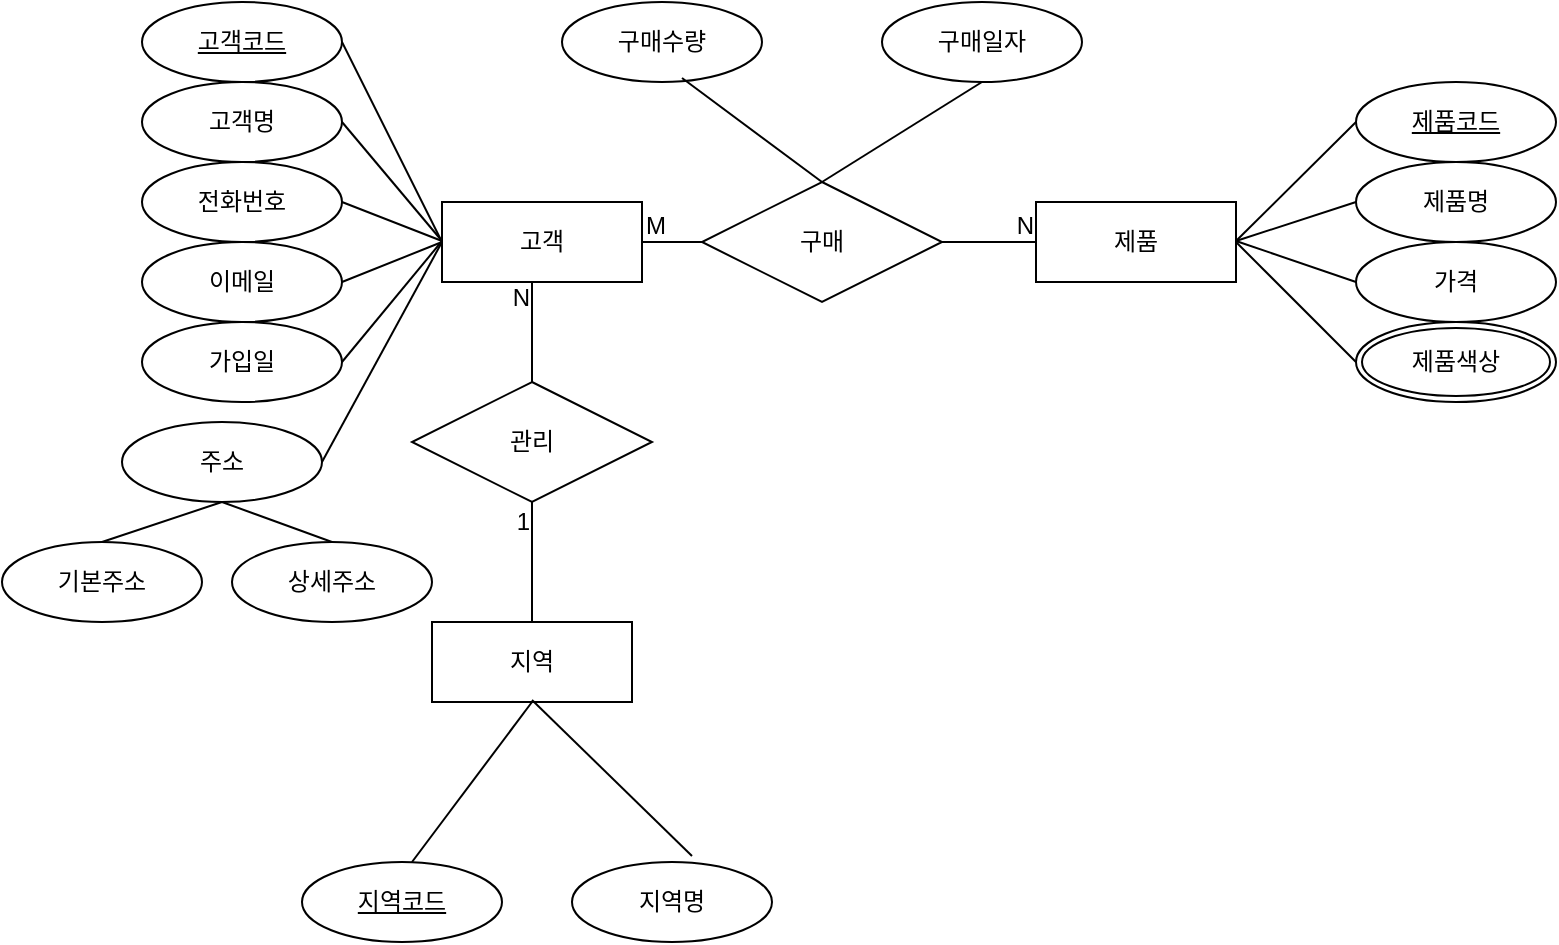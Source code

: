 <mxfile version="23.0.2" type="github" pages="2">
  <diagram name="페이지-1" id="jG4BQbCK-0B_TToYoaJ_">
    <mxGraphModel dx="1434" dy="780" grid="1" gridSize="10" guides="1" tooltips="1" connect="1" arrows="1" fold="1" page="1" pageScale="1" pageWidth="827" pageHeight="1169" math="0" shadow="0">
      <root>
        <mxCell id="0" />
        <mxCell id="1" parent="0" />
        <mxCell id="jEBta2MCqmqwZ38XiKFs-1" value="고객" style="whiteSpace=wrap;html=1;align=center;" vertex="1" parent="1">
          <mxGeometry x="220" y="130" width="100" height="40" as="geometry" />
        </mxCell>
        <mxCell id="jEBta2MCqmqwZ38XiKFs-3" value="고객코드" style="ellipse;whiteSpace=wrap;html=1;align=center;fontStyle=4;" vertex="1" parent="1">
          <mxGeometry x="70" y="30" width="100" height="40" as="geometry" />
        </mxCell>
        <mxCell id="jEBta2MCqmqwZ38XiKFs-4" value="고객명" style="ellipse;whiteSpace=wrap;html=1;align=center;" vertex="1" parent="1">
          <mxGeometry x="70" y="70" width="100" height="40" as="geometry" />
        </mxCell>
        <mxCell id="jEBta2MCqmqwZ38XiKFs-6" value="이메일" style="ellipse;whiteSpace=wrap;html=1;align=center;" vertex="1" parent="1">
          <mxGeometry x="70" y="150" width="100" height="40" as="geometry" />
        </mxCell>
        <mxCell id="jEBta2MCqmqwZ38XiKFs-7" value="전화번호" style="ellipse;whiteSpace=wrap;html=1;align=center;" vertex="1" parent="1">
          <mxGeometry x="70" y="110" width="100" height="40" as="geometry" />
        </mxCell>
        <mxCell id="jEBta2MCqmqwZ38XiKFs-8" value="가입일" style="ellipse;whiteSpace=wrap;html=1;align=center;" vertex="1" parent="1">
          <mxGeometry x="70" y="190" width="100" height="40" as="geometry" />
        </mxCell>
        <mxCell id="jEBta2MCqmqwZ38XiKFs-9" value="" style="endArrow=none;html=1;rounded=0;exitX=1;exitY=0.5;exitDx=0;exitDy=0;" edge="1" parent="1" source="jEBta2MCqmqwZ38XiKFs-3">
          <mxGeometry relative="1" as="geometry">
            <mxPoint x="60" y="150" as="sourcePoint" />
            <mxPoint x="220" y="150" as="targetPoint" />
          </mxGeometry>
        </mxCell>
        <mxCell id="jEBta2MCqmqwZ38XiKFs-11" value="" style="endArrow=none;html=1;rounded=0;exitX=1;exitY=0.5;exitDx=0;exitDy=0;" edge="1" parent="1" source="jEBta2MCqmqwZ38XiKFs-6">
          <mxGeometry relative="1" as="geometry">
            <mxPoint x="60" y="150" as="sourcePoint" />
            <mxPoint x="220" y="150" as="targetPoint" />
          </mxGeometry>
        </mxCell>
        <mxCell id="jEBta2MCqmqwZ38XiKFs-12" value="" style="endArrow=none;html=1;rounded=0;exitX=1;exitY=0.5;exitDx=0;exitDy=0;" edge="1" parent="1" source="jEBta2MCqmqwZ38XiKFs-7">
          <mxGeometry relative="1" as="geometry">
            <mxPoint x="60" y="149.5" as="sourcePoint" />
            <mxPoint x="220" y="149.5" as="targetPoint" />
          </mxGeometry>
        </mxCell>
        <mxCell id="jEBta2MCqmqwZ38XiKFs-13" value="" style="endArrow=none;html=1;rounded=0;exitX=1;exitY=0.5;exitDx=0;exitDy=0;" edge="1" parent="1" source="jEBta2MCqmqwZ38XiKFs-4">
          <mxGeometry relative="1" as="geometry">
            <mxPoint x="60" y="149.5" as="sourcePoint" />
            <mxPoint x="220" y="149.5" as="targetPoint" />
          </mxGeometry>
        </mxCell>
        <mxCell id="jEBta2MCqmqwZ38XiKFs-15" value="" style="endArrow=none;html=1;rounded=0;exitX=1;exitY=0.5;exitDx=0;exitDy=0;" edge="1" parent="1" source="jEBta2MCqmqwZ38XiKFs-8">
          <mxGeometry relative="1" as="geometry">
            <mxPoint x="60" y="149.5" as="sourcePoint" />
            <mxPoint x="220" y="149.5" as="targetPoint" />
          </mxGeometry>
        </mxCell>
        <mxCell id="jEBta2MCqmqwZ38XiKFs-20" value="제품" style="whiteSpace=wrap;html=1;align=center;" vertex="1" parent="1">
          <mxGeometry x="517" y="130" width="100" height="40" as="geometry" />
        </mxCell>
        <mxCell id="jEBta2MCqmqwZ38XiKFs-22" value="제품코드" style="ellipse;whiteSpace=wrap;html=1;align=center;fontStyle=4;" vertex="1" parent="1">
          <mxGeometry x="677" y="70" width="100" height="40" as="geometry" />
        </mxCell>
        <mxCell id="jEBta2MCqmqwZ38XiKFs-24" value="제품명" style="ellipse;whiteSpace=wrap;html=1;align=center;" vertex="1" parent="1">
          <mxGeometry x="677" y="110" width="100" height="40" as="geometry" />
        </mxCell>
        <mxCell id="jEBta2MCqmqwZ38XiKFs-25" value="가격" style="ellipse;whiteSpace=wrap;html=1;align=center;" vertex="1" parent="1">
          <mxGeometry x="677" y="150" width="100" height="40" as="geometry" />
        </mxCell>
        <mxCell id="jEBta2MCqmqwZ38XiKFs-26" value="" style="endArrow=none;html=1;rounded=0;entryX=0;entryY=0.5;entryDx=0;entryDy=0;" edge="1" parent="1" target="jEBta2MCqmqwZ38XiKFs-25">
          <mxGeometry relative="1" as="geometry">
            <mxPoint x="617" y="149.5" as="sourcePoint" />
            <mxPoint x="777" y="149.5" as="targetPoint" />
          </mxGeometry>
        </mxCell>
        <mxCell id="jEBta2MCqmqwZ38XiKFs-28" value="" style="endArrow=none;html=1;rounded=0;entryX=0;entryY=0.5;entryDx=0;entryDy=0;" edge="1" parent="1" target="jEBta2MCqmqwZ38XiKFs-24">
          <mxGeometry relative="1" as="geometry">
            <mxPoint x="617" y="149.5" as="sourcePoint" />
            <mxPoint x="777" y="149.5" as="targetPoint" />
          </mxGeometry>
        </mxCell>
        <mxCell id="jEBta2MCqmqwZ38XiKFs-29" value="" style="endArrow=none;html=1;rounded=0;entryX=0;entryY=0.5;entryDx=0;entryDy=0;" edge="1" parent="1" target="jEBta2MCqmqwZ38XiKFs-22">
          <mxGeometry relative="1" as="geometry">
            <mxPoint x="617" y="149.5" as="sourcePoint" />
            <mxPoint x="777" y="149.5" as="targetPoint" />
          </mxGeometry>
        </mxCell>
        <mxCell id="jEBta2MCqmqwZ38XiKFs-38" value="" style="endArrow=none;html=1;rounded=0;exitX=1;exitY=0.5;exitDx=0;exitDy=0;entryX=0;entryY=0.5;entryDx=0;entryDy=0;" edge="1" parent="1" source="jEBta2MCqmqwZ38XiKFs-1" target="jEBta2MCqmqwZ38XiKFs-20">
          <mxGeometry relative="1" as="geometry">
            <mxPoint x="280" y="290" as="sourcePoint" />
            <mxPoint x="440" y="290" as="targetPoint" />
          </mxGeometry>
        </mxCell>
        <mxCell id="jEBta2MCqmqwZ38XiKFs-39" value="M" style="resizable=0;html=1;whiteSpace=wrap;align=left;verticalAlign=bottom;" connectable="0" vertex="1" parent="jEBta2MCqmqwZ38XiKFs-38">
          <mxGeometry x="-1" relative="1" as="geometry" />
        </mxCell>
        <mxCell id="jEBta2MCqmqwZ38XiKFs-40" value="N" style="resizable=0;html=1;whiteSpace=wrap;align=right;verticalAlign=bottom;" connectable="0" vertex="1" parent="jEBta2MCqmqwZ38XiKFs-38">
          <mxGeometry x="1" relative="1" as="geometry" />
        </mxCell>
        <mxCell id="jEBta2MCqmqwZ38XiKFs-30" value="구매" style="shape=rhombus;perimeter=rhombusPerimeter;whiteSpace=wrap;html=1;align=center;" vertex="1" parent="1">
          <mxGeometry x="350" y="120" width="120" height="60" as="geometry" />
        </mxCell>
        <mxCell id="jEBta2MCqmqwZ38XiKFs-41" value="구매수량" style="ellipse;whiteSpace=wrap;html=1;align=center;" vertex="1" parent="1">
          <mxGeometry x="280" y="30" width="100" height="40" as="geometry" />
        </mxCell>
        <mxCell id="jEBta2MCqmqwZ38XiKFs-42" value="구매일자" style="ellipse;whiteSpace=wrap;html=1;align=center;" vertex="1" parent="1">
          <mxGeometry x="440" y="30" width="100" height="40" as="geometry" />
        </mxCell>
        <mxCell id="jEBta2MCqmqwZ38XiKFs-43" value="" style="endArrow=none;html=1;rounded=0;exitX=0.6;exitY=0.95;exitDx=0;exitDy=0;exitPerimeter=0;entryX=0.5;entryY=0;entryDx=0;entryDy=0;" edge="1" parent="1" source="jEBta2MCqmqwZ38XiKFs-41" target="jEBta2MCqmqwZ38XiKFs-30">
          <mxGeometry relative="1" as="geometry">
            <mxPoint x="260" y="120" as="sourcePoint" />
            <mxPoint x="420" y="120" as="targetPoint" />
          </mxGeometry>
        </mxCell>
        <mxCell id="jEBta2MCqmqwZ38XiKFs-45" value="" style="endArrow=none;html=1;rounded=0;entryX=0.5;entryY=1;entryDx=0;entryDy=0;exitX=0.5;exitY=0;exitDx=0;exitDy=0;" edge="1" parent="1" source="jEBta2MCqmqwZ38XiKFs-30" target="jEBta2MCqmqwZ38XiKFs-42">
          <mxGeometry relative="1" as="geometry">
            <mxPoint x="400" y="120" as="sourcePoint" />
            <mxPoint x="560" y="120" as="targetPoint" />
          </mxGeometry>
        </mxCell>
        <mxCell id="jEBta2MCqmqwZ38XiKFs-46" value="주소" style="ellipse;whiteSpace=wrap;html=1;align=center;" vertex="1" parent="1">
          <mxGeometry x="60" y="240" width="100" height="40" as="geometry" />
        </mxCell>
        <mxCell id="jEBta2MCqmqwZ38XiKFs-47" value="상세주소" style="ellipse;whiteSpace=wrap;html=1;align=center;" vertex="1" parent="1">
          <mxGeometry x="115" y="300" width="100" height="40" as="geometry" />
        </mxCell>
        <mxCell id="jEBta2MCqmqwZ38XiKFs-48" value="기본주소" style="ellipse;whiteSpace=wrap;html=1;align=center;" vertex="1" parent="1">
          <mxGeometry y="300" width="100" height="40" as="geometry" />
        </mxCell>
        <mxCell id="jEBta2MCqmqwZ38XiKFs-50" value="지역" style="whiteSpace=wrap;html=1;align=center;" vertex="1" parent="1">
          <mxGeometry x="215" y="340" width="100" height="40" as="geometry" />
        </mxCell>
        <mxCell id="jEBta2MCqmqwZ38XiKFs-51" value="지역명" style="ellipse;whiteSpace=wrap;html=1;align=center;" vertex="1" parent="1">
          <mxGeometry x="285" y="460" width="100" height="40" as="geometry" />
        </mxCell>
        <mxCell id="jEBta2MCqmqwZ38XiKFs-54" value="" style="endArrow=none;html=1;rounded=0;entryX=0.6;entryY=-0.075;entryDx=0;entryDy=0;entryPerimeter=0;" edge="1" parent="1" target="jEBta2MCqmqwZ38XiKFs-51">
          <mxGeometry relative="1" as="geometry">
            <mxPoint x="265" y="379" as="sourcePoint" />
            <mxPoint x="425" y="379" as="targetPoint" />
          </mxGeometry>
        </mxCell>
        <mxCell id="jEBta2MCqmqwZ38XiKFs-55" value="" style="endArrow=none;html=1;rounded=0;exitX=0.5;exitY=1;exitDx=0;exitDy=0;entryX=0.5;entryY=0;entryDx=0;entryDy=0;" edge="1" parent="1" source="jEBta2MCqmqwZ38XiKFs-50">
          <mxGeometry relative="1" as="geometry">
            <mxPoint x="295" y="410" as="sourcePoint" />
            <mxPoint x="205" y="460" as="targetPoint" />
          </mxGeometry>
        </mxCell>
        <mxCell id="jEBta2MCqmqwZ38XiKFs-56" value="제품색상" style="ellipse;shape=doubleEllipse;margin=3;whiteSpace=wrap;html=1;align=center;" vertex="1" parent="1">
          <mxGeometry x="677" y="190" width="100" height="40" as="geometry" />
        </mxCell>
        <mxCell id="jEBta2MCqmqwZ38XiKFs-57" value="" style="endArrow=none;html=1;rounded=0;entryX=0;entryY=0.5;entryDx=0;entryDy=0;exitX=1;exitY=0.5;exitDx=0;exitDy=0;" edge="1" parent="1" source="jEBta2MCqmqwZ38XiKFs-20" target="jEBta2MCqmqwZ38XiKFs-56">
          <mxGeometry relative="1" as="geometry">
            <mxPoint x="620" y="150" as="sourcePoint" />
            <mxPoint x="490" y="300" as="targetPoint" />
          </mxGeometry>
        </mxCell>
        <mxCell id="jEBta2MCqmqwZ38XiKFs-58" value="관리" style="shape=rhombus;perimeter=rhombusPerimeter;whiteSpace=wrap;html=1;align=center;" vertex="1" parent="1">
          <mxGeometry x="205" y="220" width="120" height="60" as="geometry" />
        </mxCell>
        <mxCell id="jEBta2MCqmqwZ38XiKFs-59" value="" style="endArrow=none;html=1;rounded=0;exitX=0.5;exitY=0;exitDx=0;exitDy=0;entryX=0.5;entryY=1;entryDx=0;entryDy=0;" edge="1" parent="1" source="jEBta2MCqmqwZ38XiKFs-50" target="jEBta2MCqmqwZ38XiKFs-58">
          <mxGeometry relative="1" as="geometry">
            <mxPoint x="330" y="300" as="sourcePoint" />
            <mxPoint x="490" y="300" as="targetPoint" />
          </mxGeometry>
        </mxCell>
        <mxCell id="jEBta2MCqmqwZ38XiKFs-60" value="1" style="resizable=0;html=1;whiteSpace=wrap;align=right;verticalAlign=bottom;" connectable="0" vertex="1" parent="jEBta2MCqmqwZ38XiKFs-59">
          <mxGeometry x="1" relative="1" as="geometry">
            <mxPoint y="18" as="offset" />
          </mxGeometry>
        </mxCell>
        <mxCell id="jEBta2MCqmqwZ38XiKFs-61" value="" style="endArrow=none;html=1;rounded=0;exitX=0.5;exitY=0;exitDx=0;exitDy=0;" edge="1" parent="1" source="jEBta2MCqmqwZ38XiKFs-58">
          <mxGeometry relative="1" as="geometry">
            <mxPoint x="330" y="300" as="sourcePoint" />
            <mxPoint x="265" y="170" as="targetPoint" />
          </mxGeometry>
        </mxCell>
        <mxCell id="jEBta2MCqmqwZ38XiKFs-62" value="N" style="resizable=0;html=1;whiteSpace=wrap;align=right;verticalAlign=bottom;" connectable="0" vertex="1" parent="jEBta2MCqmqwZ38XiKFs-61">
          <mxGeometry x="1" relative="1" as="geometry">
            <mxPoint y="16" as="offset" />
          </mxGeometry>
        </mxCell>
        <mxCell id="jEBta2MCqmqwZ38XiKFs-63" value="" style="endArrow=none;html=1;rounded=0;exitX=0;exitY=0.5;exitDx=0;exitDy=0;entryX=1;entryY=0.5;entryDx=0;entryDy=0;" edge="1" parent="1" source="jEBta2MCqmqwZ38XiKFs-1" target="jEBta2MCqmqwZ38XiKFs-46">
          <mxGeometry relative="1" as="geometry">
            <mxPoint x="330" y="300" as="sourcePoint" />
            <mxPoint x="490" y="300" as="targetPoint" />
          </mxGeometry>
        </mxCell>
        <mxCell id="jEBta2MCqmqwZ38XiKFs-64" value="" style="endArrow=none;html=1;rounded=0;entryX=0.5;entryY=0;entryDx=0;entryDy=0;" edge="1" parent="1" target="jEBta2MCqmqwZ38XiKFs-47">
          <mxGeometry relative="1" as="geometry">
            <mxPoint x="110" y="280" as="sourcePoint" />
            <mxPoint x="490" y="300" as="targetPoint" />
          </mxGeometry>
        </mxCell>
        <mxCell id="jEBta2MCqmqwZ38XiKFs-65" value="" style="endArrow=none;html=1;rounded=0;exitX=0.5;exitY=1;exitDx=0;exitDy=0;entryX=0.5;entryY=0;entryDx=0;entryDy=0;" edge="1" parent="1" source="jEBta2MCqmqwZ38XiKFs-46" target="jEBta2MCqmqwZ38XiKFs-48">
          <mxGeometry relative="1" as="geometry">
            <mxPoint x="330" y="300" as="sourcePoint" />
            <mxPoint x="490" y="300" as="targetPoint" />
          </mxGeometry>
        </mxCell>
        <mxCell id="GNVkl9m1f-5lKF1Qk8Wm-1" value="지역코드" style="ellipse;whiteSpace=wrap;html=1;align=center;fontStyle=4;" vertex="1" parent="1">
          <mxGeometry x="150" y="460" width="100" height="40" as="geometry" />
        </mxCell>
      </root>
    </mxGraphModel>
  </diagram>
  <diagram id="79loKoMKDV04HpsPSbqy" name="페이지-2">
    <mxGraphModel dx="1434" dy="780" grid="1" gridSize="10" guides="1" tooltips="1" connect="1" arrows="1" fold="1" page="1" pageScale="1" pageWidth="827" pageHeight="1169" math="0" shadow="0">
      <root>
        <mxCell id="0" />
        <mxCell id="1" parent="0" />
        <mxCell id="OI34joweT5HmTktmzBjS-1" value="고객" style="shape=table;startSize=30;container=1;collapsible=1;childLayout=tableLayout;fixedRows=1;rowLines=0;fontStyle=1;align=center;resizeLast=1;html=1;whiteSpace=wrap;" vertex="1" parent="1">
          <mxGeometry x="40" y="80" width="180" height="240" as="geometry" />
        </mxCell>
        <mxCell id="OI34joweT5HmTktmzBjS-2" value="" style="shape=tableRow;horizontal=0;startSize=0;swimlaneHead=0;swimlaneBody=0;fillColor=none;collapsible=0;dropTarget=0;points=[[0,0.5],[1,0.5]];portConstraint=eastwest;top=0;left=0;right=0;bottom=0;html=1;" vertex="1" parent="OI34joweT5HmTktmzBjS-1">
          <mxGeometry y="30" width="180" height="30" as="geometry" />
        </mxCell>
        <mxCell id="OI34joweT5HmTktmzBjS-3" value="PK" style="shape=partialRectangle;connectable=0;fillColor=none;top=0;left=0;bottom=0;right=0;fontStyle=1;overflow=hidden;html=1;whiteSpace=wrap;" vertex="1" parent="OI34joweT5HmTktmzBjS-2">
          <mxGeometry width="60" height="30" as="geometry">
            <mxRectangle width="60" height="30" as="alternateBounds" />
          </mxGeometry>
        </mxCell>
        <mxCell id="OI34joweT5HmTktmzBjS-4" value="고객코드" style="shape=partialRectangle;connectable=0;fillColor=none;top=0;left=0;bottom=0;right=0;align=left;spacingLeft=6;fontStyle=5;overflow=hidden;html=1;whiteSpace=wrap;" vertex="1" parent="OI34joweT5HmTktmzBjS-2">
          <mxGeometry x="60" width="120" height="30" as="geometry">
            <mxRectangle width="120" height="30" as="alternateBounds" />
          </mxGeometry>
        </mxCell>
        <mxCell id="5T3N1_AXrywv8KHnP-2f-1" value="" style="shape=tableRow;horizontal=0;startSize=0;swimlaneHead=0;swimlaneBody=0;fillColor=none;collapsible=0;dropTarget=0;points=[[0,0.5],[1,0.5]];portConstraint=eastwest;top=0;left=0;right=0;bottom=0;html=1;" vertex="1" parent="OI34joweT5HmTktmzBjS-1">
          <mxGeometry y="60" width="180" height="30" as="geometry" />
        </mxCell>
        <mxCell id="5T3N1_AXrywv8KHnP-2f-2" value="FK" style="shape=partialRectangle;connectable=0;fillColor=none;top=0;left=0;bottom=0;right=0;fontStyle=1;overflow=hidden;html=1;whiteSpace=wrap;" vertex="1" parent="5T3N1_AXrywv8KHnP-2f-1">
          <mxGeometry width="60" height="30" as="geometry">
            <mxRectangle width="60" height="30" as="alternateBounds" />
          </mxGeometry>
        </mxCell>
        <mxCell id="5T3N1_AXrywv8KHnP-2f-3" value="지역코드" style="shape=partialRectangle;connectable=0;fillColor=none;top=0;left=0;bottom=0;right=0;align=left;spacingLeft=6;fontStyle=5;overflow=hidden;html=1;whiteSpace=wrap;" vertex="1" parent="5T3N1_AXrywv8KHnP-2f-1">
          <mxGeometry x="60" width="120" height="30" as="geometry">
            <mxRectangle width="120" height="30" as="alternateBounds" />
          </mxGeometry>
        </mxCell>
        <mxCell id="OI34joweT5HmTktmzBjS-8" value="" style="shape=tableRow;horizontal=0;startSize=0;swimlaneHead=0;swimlaneBody=0;fillColor=none;collapsible=0;dropTarget=0;points=[[0,0.5],[1,0.5]];portConstraint=eastwest;top=0;left=0;right=0;bottom=0;html=1;" vertex="1" parent="OI34joweT5HmTktmzBjS-1">
          <mxGeometry y="90" width="180" height="30" as="geometry" />
        </mxCell>
        <mxCell id="OI34joweT5HmTktmzBjS-9" value="" style="shape=partialRectangle;connectable=0;fillColor=none;top=0;left=0;bottom=0;right=0;editable=1;overflow=hidden;html=1;whiteSpace=wrap;" vertex="1" parent="OI34joweT5HmTktmzBjS-8">
          <mxGeometry width="60" height="30" as="geometry">
            <mxRectangle width="60" height="30" as="alternateBounds" />
          </mxGeometry>
        </mxCell>
        <mxCell id="OI34joweT5HmTktmzBjS-10" value="고객명" style="shape=partialRectangle;connectable=0;fillColor=none;top=0;left=0;bottom=0;right=0;align=left;spacingLeft=6;overflow=hidden;html=1;whiteSpace=wrap;" vertex="1" parent="OI34joweT5HmTktmzBjS-8">
          <mxGeometry x="60" width="120" height="30" as="geometry">
            <mxRectangle width="120" height="30" as="alternateBounds" />
          </mxGeometry>
        </mxCell>
        <mxCell id="OI34joweT5HmTktmzBjS-11" value="" style="shape=tableRow;horizontal=0;startSize=0;swimlaneHead=0;swimlaneBody=0;fillColor=none;collapsible=0;dropTarget=0;points=[[0,0.5],[1,0.5]];portConstraint=eastwest;top=0;left=0;right=0;bottom=0;html=1;" vertex="1" parent="OI34joweT5HmTktmzBjS-1">
          <mxGeometry y="120" width="180" height="30" as="geometry" />
        </mxCell>
        <mxCell id="OI34joweT5HmTktmzBjS-12" value="" style="shape=partialRectangle;connectable=0;fillColor=none;top=0;left=0;bottom=0;right=0;editable=1;overflow=hidden;html=1;whiteSpace=wrap;" vertex="1" parent="OI34joweT5HmTktmzBjS-11">
          <mxGeometry width="60" height="30" as="geometry">
            <mxRectangle width="60" height="30" as="alternateBounds" />
          </mxGeometry>
        </mxCell>
        <mxCell id="OI34joweT5HmTktmzBjS-13" value="전화번호" style="shape=partialRectangle;connectable=0;fillColor=none;top=0;left=0;bottom=0;right=0;align=left;spacingLeft=6;overflow=hidden;html=1;whiteSpace=wrap;" vertex="1" parent="OI34joweT5HmTktmzBjS-11">
          <mxGeometry x="60" width="120" height="30" as="geometry">
            <mxRectangle width="120" height="30" as="alternateBounds" />
          </mxGeometry>
        </mxCell>
        <mxCell id="V_GlVVjdg2j0X-n02orL-1" value="" style="shape=tableRow;horizontal=0;startSize=0;swimlaneHead=0;swimlaneBody=0;fillColor=none;collapsible=0;dropTarget=0;points=[[0,0.5],[1,0.5]];portConstraint=eastwest;top=0;left=0;right=0;bottom=0;html=1;" vertex="1" parent="OI34joweT5HmTktmzBjS-1">
          <mxGeometry y="150" width="180" height="30" as="geometry" />
        </mxCell>
        <mxCell id="V_GlVVjdg2j0X-n02orL-2" value="" style="shape=partialRectangle;connectable=0;fillColor=none;top=0;left=0;bottom=0;right=0;editable=1;overflow=hidden;html=1;whiteSpace=wrap;" vertex="1" parent="V_GlVVjdg2j0X-n02orL-1">
          <mxGeometry width="60" height="30" as="geometry">
            <mxRectangle width="60" height="30" as="alternateBounds" />
          </mxGeometry>
        </mxCell>
        <mxCell id="V_GlVVjdg2j0X-n02orL-3" value="이메일" style="shape=partialRectangle;connectable=0;fillColor=none;top=0;left=0;bottom=0;right=0;align=left;spacingLeft=6;overflow=hidden;html=1;whiteSpace=wrap;" vertex="1" parent="V_GlVVjdg2j0X-n02orL-1">
          <mxGeometry x="60" width="120" height="30" as="geometry">
            <mxRectangle width="120" height="30" as="alternateBounds" />
          </mxGeometry>
        </mxCell>
        <mxCell id="V_GlVVjdg2j0X-n02orL-4" value="" style="shape=tableRow;horizontal=0;startSize=0;swimlaneHead=0;swimlaneBody=0;fillColor=none;collapsible=0;dropTarget=0;points=[[0,0.5],[1,0.5]];portConstraint=eastwest;top=0;left=0;right=0;bottom=0;html=1;" vertex="1" parent="OI34joweT5HmTktmzBjS-1">
          <mxGeometry y="180" width="180" height="30" as="geometry" />
        </mxCell>
        <mxCell id="V_GlVVjdg2j0X-n02orL-5" value="" style="shape=partialRectangle;connectable=0;fillColor=none;top=0;left=0;bottom=0;right=0;editable=1;overflow=hidden;html=1;whiteSpace=wrap;" vertex="1" parent="V_GlVVjdg2j0X-n02orL-4">
          <mxGeometry width="60" height="30" as="geometry">
            <mxRectangle width="60" height="30" as="alternateBounds" />
          </mxGeometry>
        </mxCell>
        <mxCell id="V_GlVVjdg2j0X-n02orL-6" value="가입일" style="shape=partialRectangle;connectable=0;fillColor=none;top=0;left=0;bottom=0;right=0;align=left;spacingLeft=6;overflow=hidden;html=1;whiteSpace=wrap;" vertex="1" parent="V_GlVVjdg2j0X-n02orL-4">
          <mxGeometry x="60" width="120" height="30" as="geometry">
            <mxRectangle width="120" height="30" as="alternateBounds" />
          </mxGeometry>
        </mxCell>
        <mxCell id="V_GlVVjdg2j0X-n02orL-7" value="" style="shape=tableRow;horizontal=0;startSize=0;swimlaneHead=0;swimlaneBody=0;fillColor=none;collapsible=0;dropTarget=0;points=[[0,0.5],[1,0.5]];portConstraint=eastwest;top=0;left=0;right=0;bottom=0;html=1;" vertex="1" parent="OI34joweT5HmTktmzBjS-1">
          <mxGeometry y="210" width="180" height="30" as="geometry" />
        </mxCell>
        <mxCell id="V_GlVVjdg2j0X-n02orL-8" value="" style="shape=partialRectangle;connectable=0;fillColor=none;top=0;left=0;bottom=0;right=0;editable=1;overflow=hidden;html=1;whiteSpace=wrap;" vertex="1" parent="V_GlVVjdg2j0X-n02orL-7">
          <mxGeometry width="60" height="30" as="geometry">
            <mxRectangle width="60" height="30" as="alternateBounds" />
          </mxGeometry>
        </mxCell>
        <mxCell id="V_GlVVjdg2j0X-n02orL-9" value="주소" style="shape=partialRectangle;connectable=0;fillColor=none;top=0;left=0;bottom=0;right=0;align=left;spacingLeft=6;overflow=hidden;html=1;whiteSpace=wrap;" vertex="1" parent="V_GlVVjdg2j0X-n02orL-7">
          <mxGeometry x="60" width="120" height="30" as="geometry">
            <mxRectangle width="120" height="30" as="alternateBounds" />
          </mxGeometry>
        </mxCell>
        <mxCell id="ex8O5xO4DfYtI8do7bLF-1" value="제품" style="shape=table;startSize=30;container=1;collapsible=1;childLayout=tableLayout;fixedRows=1;rowLines=0;fontStyle=1;align=center;resizeLast=1;html=1;whiteSpace=wrap;" vertex="1" parent="1">
          <mxGeometry x="640" y="80" width="180" height="120" as="geometry" />
        </mxCell>
        <mxCell id="ex8O5xO4DfYtI8do7bLF-2" value="" style="shape=tableRow;horizontal=0;startSize=0;swimlaneHead=0;swimlaneBody=0;fillColor=none;collapsible=0;dropTarget=0;points=[[0,0.5],[1,0.5]];portConstraint=eastwest;top=0;left=0;right=0;bottom=0;html=1;" vertex="1" parent="ex8O5xO4DfYtI8do7bLF-1">
          <mxGeometry y="30" width="180" height="30" as="geometry" />
        </mxCell>
        <mxCell id="ex8O5xO4DfYtI8do7bLF-3" value="PK" style="shape=partialRectangle;connectable=0;fillColor=none;top=0;left=0;bottom=0;right=0;fontStyle=1;overflow=hidden;html=1;whiteSpace=wrap;" vertex="1" parent="ex8O5xO4DfYtI8do7bLF-2">
          <mxGeometry width="60" height="30" as="geometry">
            <mxRectangle width="60" height="30" as="alternateBounds" />
          </mxGeometry>
        </mxCell>
        <mxCell id="ex8O5xO4DfYtI8do7bLF-4" value="제품코드" style="shape=partialRectangle;connectable=0;fillColor=none;top=0;left=0;bottom=0;right=0;align=left;spacingLeft=6;fontStyle=5;overflow=hidden;html=1;whiteSpace=wrap;" vertex="1" parent="ex8O5xO4DfYtI8do7bLF-2">
          <mxGeometry x="60" width="120" height="30" as="geometry">
            <mxRectangle width="120" height="30" as="alternateBounds" />
          </mxGeometry>
        </mxCell>
        <mxCell id="ex8O5xO4DfYtI8do7bLF-8" value="" style="shape=tableRow;horizontal=0;startSize=0;swimlaneHead=0;swimlaneBody=0;fillColor=none;collapsible=0;dropTarget=0;points=[[0,0.5],[1,0.5]];portConstraint=eastwest;top=0;left=0;right=0;bottom=0;html=1;" vertex="1" parent="ex8O5xO4DfYtI8do7bLF-1">
          <mxGeometry y="60" width="180" height="30" as="geometry" />
        </mxCell>
        <mxCell id="ex8O5xO4DfYtI8do7bLF-9" value="" style="shape=partialRectangle;connectable=0;fillColor=none;top=0;left=0;bottom=0;right=0;editable=1;overflow=hidden;html=1;whiteSpace=wrap;" vertex="1" parent="ex8O5xO4DfYtI8do7bLF-8">
          <mxGeometry width="60" height="30" as="geometry">
            <mxRectangle width="60" height="30" as="alternateBounds" />
          </mxGeometry>
        </mxCell>
        <mxCell id="ex8O5xO4DfYtI8do7bLF-10" value="제품명" style="shape=partialRectangle;connectable=0;fillColor=none;top=0;left=0;bottom=0;right=0;align=left;spacingLeft=6;overflow=hidden;html=1;whiteSpace=wrap;" vertex="1" parent="ex8O5xO4DfYtI8do7bLF-8">
          <mxGeometry x="60" width="120" height="30" as="geometry">
            <mxRectangle width="120" height="30" as="alternateBounds" />
          </mxGeometry>
        </mxCell>
        <mxCell id="ex8O5xO4DfYtI8do7bLF-11" value="" style="shape=tableRow;horizontal=0;startSize=0;swimlaneHead=0;swimlaneBody=0;fillColor=none;collapsible=0;dropTarget=0;points=[[0,0.5],[1,0.5]];portConstraint=eastwest;top=0;left=0;right=0;bottom=0;html=1;" vertex="1" parent="ex8O5xO4DfYtI8do7bLF-1">
          <mxGeometry y="90" width="180" height="30" as="geometry" />
        </mxCell>
        <mxCell id="ex8O5xO4DfYtI8do7bLF-12" value="" style="shape=partialRectangle;connectable=0;fillColor=none;top=0;left=0;bottom=0;right=0;editable=1;overflow=hidden;html=1;whiteSpace=wrap;" vertex="1" parent="ex8O5xO4DfYtI8do7bLF-11">
          <mxGeometry width="60" height="30" as="geometry">
            <mxRectangle width="60" height="30" as="alternateBounds" />
          </mxGeometry>
        </mxCell>
        <mxCell id="ex8O5xO4DfYtI8do7bLF-13" value="가격" style="shape=partialRectangle;connectable=0;fillColor=none;top=0;left=0;bottom=0;right=0;align=left;spacingLeft=6;overflow=hidden;html=1;whiteSpace=wrap;" vertex="1" parent="ex8O5xO4DfYtI8do7bLF-11">
          <mxGeometry x="60" width="120" height="30" as="geometry">
            <mxRectangle width="120" height="30" as="alternateBounds" />
          </mxGeometry>
        </mxCell>
        <mxCell id="KqGIPBP4KpVOlAYbVM-f-1" value="구매" style="shape=table;startSize=30;container=1;collapsible=1;childLayout=tableLayout;fixedRows=1;rowLines=0;fontStyle=1;align=center;resizeLast=1;html=1;whiteSpace=wrap;" vertex="1" parent="1">
          <mxGeometry x="340" y="80" width="180" height="180" as="geometry" />
        </mxCell>
        <mxCell id="83havqdTA_LZXaMn46fY-2" value="" style="shape=tableRow;horizontal=0;startSize=0;swimlaneHead=0;swimlaneBody=0;fillColor=none;collapsible=0;dropTarget=0;points=[[0,0.5],[1,0.5]];portConstraint=eastwest;top=0;left=0;right=0;bottom=1;html=1;" vertex="1" parent="KqGIPBP4KpVOlAYbVM-f-1">
          <mxGeometry y="30" width="180" height="30" as="geometry" />
        </mxCell>
        <mxCell id="83havqdTA_LZXaMn46fY-3" value="PK" style="shape=partialRectangle;connectable=0;fillColor=none;top=0;left=0;bottom=0;right=0;fontStyle=1;overflow=hidden;html=1;whiteSpace=wrap;" vertex="1" parent="83havqdTA_LZXaMn46fY-2">
          <mxGeometry width="60" height="30" as="geometry">
            <mxRectangle width="60" height="30" as="alternateBounds" />
          </mxGeometry>
        </mxCell>
        <mxCell id="83havqdTA_LZXaMn46fY-4" value="구매코드" style="shape=partialRectangle;connectable=0;fillColor=none;top=0;left=0;bottom=0;right=0;align=left;spacingLeft=6;fontStyle=5;overflow=hidden;html=1;whiteSpace=wrap;" vertex="1" parent="83havqdTA_LZXaMn46fY-2">
          <mxGeometry x="60" width="120" height="30" as="geometry">
            <mxRectangle width="120" height="30" as="alternateBounds" />
          </mxGeometry>
        </mxCell>
        <mxCell id="KqGIPBP4KpVOlAYbVM-f-2" value="" style="shape=tableRow;horizontal=0;startSize=0;swimlaneHead=0;swimlaneBody=0;fillColor=none;collapsible=0;dropTarget=0;points=[[0,0.5],[1,0.5]];portConstraint=eastwest;top=0;left=0;right=0;bottom=0;html=1;" vertex="1" parent="KqGIPBP4KpVOlAYbVM-f-1">
          <mxGeometry y="60" width="180" height="30" as="geometry" />
        </mxCell>
        <mxCell id="KqGIPBP4KpVOlAYbVM-f-3" value="FK" style="shape=partialRectangle;connectable=0;fillColor=none;top=0;left=0;bottom=0;right=0;fontStyle=1;overflow=hidden;html=1;whiteSpace=wrap;" vertex="1" parent="KqGIPBP4KpVOlAYbVM-f-2">
          <mxGeometry width="60" height="30" as="geometry">
            <mxRectangle width="60" height="30" as="alternateBounds" />
          </mxGeometry>
        </mxCell>
        <mxCell id="KqGIPBP4KpVOlAYbVM-f-4" value="고객코드" style="shape=partialRectangle;connectable=0;fillColor=none;top=0;left=0;bottom=0;right=0;align=left;spacingLeft=6;fontStyle=5;overflow=hidden;html=1;whiteSpace=wrap;" vertex="1" parent="KqGIPBP4KpVOlAYbVM-f-2">
          <mxGeometry x="60" width="120" height="30" as="geometry">
            <mxRectangle width="120" height="30" as="alternateBounds" />
          </mxGeometry>
        </mxCell>
        <mxCell id="KqGIPBP4KpVOlAYbVM-f-5" value="" style="shape=tableRow;horizontal=0;startSize=0;swimlaneHead=0;swimlaneBody=0;fillColor=none;collapsible=0;dropTarget=0;points=[[0,0.5],[1,0.5]];portConstraint=eastwest;top=0;left=0;right=0;bottom=1;html=1;" vertex="1" parent="KqGIPBP4KpVOlAYbVM-f-1">
          <mxGeometry y="90" width="180" height="30" as="geometry" />
        </mxCell>
        <mxCell id="KqGIPBP4KpVOlAYbVM-f-6" value="FK" style="shape=partialRectangle;connectable=0;fillColor=none;top=0;left=0;bottom=0;right=0;fontStyle=1;overflow=hidden;html=1;whiteSpace=wrap;" vertex="1" parent="KqGIPBP4KpVOlAYbVM-f-5">
          <mxGeometry width="60" height="30" as="geometry">
            <mxRectangle width="60" height="30" as="alternateBounds" />
          </mxGeometry>
        </mxCell>
        <mxCell id="KqGIPBP4KpVOlAYbVM-f-7" value="제품코드" style="shape=partialRectangle;connectable=0;fillColor=none;top=0;left=0;bottom=0;right=0;align=left;spacingLeft=6;fontStyle=5;overflow=hidden;html=1;whiteSpace=wrap;" vertex="1" parent="KqGIPBP4KpVOlAYbVM-f-5">
          <mxGeometry x="60" width="120" height="30" as="geometry">
            <mxRectangle width="120" height="30" as="alternateBounds" />
          </mxGeometry>
        </mxCell>
        <mxCell id="KqGIPBP4KpVOlAYbVM-f-8" value="" style="shape=tableRow;horizontal=0;startSize=0;swimlaneHead=0;swimlaneBody=0;fillColor=none;collapsible=0;dropTarget=0;points=[[0,0.5],[1,0.5]];portConstraint=eastwest;top=0;left=0;right=0;bottom=0;html=1;" vertex="1" parent="KqGIPBP4KpVOlAYbVM-f-1">
          <mxGeometry y="120" width="180" height="30" as="geometry" />
        </mxCell>
        <mxCell id="KqGIPBP4KpVOlAYbVM-f-9" value="" style="shape=partialRectangle;connectable=0;fillColor=none;top=0;left=0;bottom=0;right=0;editable=1;overflow=hidden;html=1;whiteSpace=wrap;" vertex="1" parent="KqGIPBP4KpVOlAYbVM-f-8">
          <mxGeometry width="60" height="30" as="geometry">
            <mxRectangle width="60" height="30" as="alternateBounds" />
          </mxGeometry>
        </mxCell>
        <mxCell id="KqGIPBP4KpVOlAYbVM-f-10" value="구매수량" style="shape=partialRectangle;connectable=0;fillColor=none;top=0;left=0;bottom=0;right=0;align=left;spacingLeft=6;overflow=hidden;html=1;whiteSpace=wrap;" vertex="1" parent="KqGIPBP4KpVOlAYbVM-f-8">
          <mxGeometry x="60" width="120" height="30" as="geometry">
            <mxRectangle width="120" height="30" as="alternateBounds" />
          </mxGeometry>
        </mxCell>
        <mxCell id="KqGIPBP4KpVOlAYbVM-f-11" value="" style="shape=tableRow;horizontal=0;startSize=0;swimlaneHead=0;swimlaneBody=0;fillColor=none;collapsible=0;dropTarget=0;points=[[0,0.5],[1,0.5]];portConstraint=eastwest;top=0;left=0;right=0;bottom=0;html=1;" vertex="1" parent="KqGIPBP4KpVOlAYbVM-f-1">
          <mxGeometry y="150" width="180" height="30" as="geometry" />
        </mxCell>
        <mxCell id="KqGIPBP4KpVOlAYbVM-f-12" value="" style="shape=partialRectangle;connectable=0;fillColor=none;top=0;left=0;bottom=0;right=0;editable=1;overflow=hidden;html=1;whiteSpace=wrap;" vertex="1" parent="KqGIPBP4KpVOlAYbVM-f-11">
          <mxGeometry width="60" height="30" as="geometry">
            <mxRectangle width="60" height="30" as="alternateBounds" />
          </mxGeometry>
        </mxCell>
        <mxCell id="KqGIPBP4KpVOlAYbVM-f-13" value="구매일자" style="shape=partialRectangle;connectable=0;fillColor=none;top=0;left=0;bottom=0;right=0;align=left;spacingLeft=6;overflow=hidden;html=1;whiteSpace=wrap;" vertex="1" parent="KqGIPBP4KpVOlAYbVM-f-11">
          <mxGeometry x="60" width="120" height="30" as="geometry">
            <mxRectangle width="120" height="30" as="alternateBounds" />
          </mxGeometry>
        </mxCell>
        <mxCell id="vaLjZuBwraFPFwjWQO7D-1" value="" style="edgeStyle=entityRelationEdgeStyle;fontSize=12;html=1;endArrow=ERoneToMany;startArrow=ERmandOne;rounded=0;exitX=1;exitY=0.5;exitDx=0;exitDy=0;entryX=0;entryY=0.5;entryDx=0;entryDy=0;" edge="1" parent="1" source="OI34joweT5HmTktmzBjS-11" target="KqGIPBP4KpVOlAYbVM-f-8">
          <mxGeometry width="100" height="100" relative="1" as="geometry">
            <mxPoint x="360" y="450" as="sourcePoint" />
            <mxPoint x="460" y="350" as="targetPoint" />
          </mxGeometry>
        </mxCell>
        <mxCell id="vaLjZuBwraFPFwjWQO7D-2" value="" style="edgeStyle=entityRelationEdgeStyle;fontSize=12;html=1;endArrow=ERoneToMany;startArrow=ERmandOne;rounded=0;exitX=0;exitY=0.5;exitDx=0;exitDy=0;entryX=1;entryY=0.5;entryDx=0;entryDy=0;" edge="1" parent="1" source="ex8O5xO4DfYtI8do7bLF-8" target="KqGIPBP4KpVOlAYbVM-f-5">
          <mxGeometry width="100" height="100" relative="1" as="geometry">
            <mxPoint x="360" y="450" as="sourcePoint" />
            <mxPoint x="460" y="350" as="targetPoint" />
          </mxGeometry>
        </mxCell>
        <mxCell id="5T3N1_AXrywv8KHnP-2f-4" value="지역" style="shape=table;startSize=30;container=1;collapsible=1;childLayout=tableLayout;fixedRows=1;rowLines=0;fontStyle=1;align=center;resizeLast=1;html=1;whiteSpace=wrap;" vertex="1" parent="1">
          <mxGeometry x="160" y="420" width="180" height="90" as="geometry" />
        </mxCell>
        <mxCell id="5T3N1_AXrywv8KHnP-2f-5" value="" style="shape=tableRow;horizontal=0;startSize=0;swimlaneHead=0;swimlaneBody=0;fillColor=none;collapsible=0;dropTarget=0;points=[[0,0.5],[1,0.5]];portConstraint=eastwest;top=0;left=0;right=0;bottom=0;html=1;" vertex="1" parent="5T3N1_AXrywv8KHnP-2f-4">
          <mxGeometry y="30" width="180" height="30" as="geometry" />
        </mxCell>
        <mxCell id="5T3N1_AXrywv8KHnP-2f-6" value="PK" style="shape=partialRectangle;connectable=0;fillColor=none;top=0;left=0;bottom=0;right=0;fontStyle=1;overflow=hidden;html=1;whiteSpace=wrap;" vertex="1" parent="5T3N1_AXrywv8KHnP-2f-5">
          <mxGeometry width="60" height="30" as="geometry">
            <mxRectangle width="60" height="30" as="alternateBounds" />
          </mxGeometry>
        </mxCell>
        <mxCell id="5T3N1_AXrywv8KHnP-2f-7" value="지역코드" style="shape=partialRectangle;connectable=0;fillColor=none;top=0;left=0;bottom=0;right=0;align=left;spacingLeft=6;fontStyle=5;overflow=hidden;html=1;whiteSpace=wrap;" vertex="1" parent="5T3N1_AXrywv8KHnP-2f-5">
          <mxGeometry x="60" width="120" height="30" as="geometry">
            <mxRectangle width="120" height="30" as="alternateBounds" />
          </mxGeometry>
        </mxCell>
        <mxCell id="5T3N1_AXrywv8KHnP-2f-11" value="" style="shape=tableRow;horizontal=0;startSize=0;swimlaneHead=0;swimlaneBody=0;fillColor=none;collapsible=0;dropTarget=0;points=[[0,0.5],[1,0.5]];portConstraint=eastwest;top=0;left=0;right=0;bottom=0;html=1;" vertex="1" parent="5T3N1_AXrywv8KHnP-2f-4">
          <mxGeometry y="60" width="180" height="30" as="geometry" />
        </mxCell>
        <mxCell id="5T3N1_AXrywv8KHnP-2f-12" value="" style="shape=partialRectangle;connectable=0;fillColor=none;top=0;left=0;bottom=0;right=0;editable=1;overflow=hidden;html=1;whiteSpace=wrap;" vertex="1" parent="5T3N1_AXrywv8KHnP-2f-11">
          <mxGeometry width="60" height="30" as="geometry">
            <mxRectangle width="60" height="30" as="alternateBounds" />
          </mxGeometry>
        </mxCell>
        <mxCell id="5T3N1_AXrywv8KHnP-2f-13" value="지역명" style="shape=partialRectangle;connectable=0;fillColor=none;top=0;left=0;bottom=0;right=0;align=left;spacingLeft=6;overflow=hidden;html=1;whiteSpace=wrap;" vertex="1" parent="5T3N1_AXrywv8KHnP-2f-11">
          <mxGeometry x="60" width="120" height="30" as="geometry">
            <mxRectangle width="120" height="30" as="alternateBounds" />
          </mxGeometry>
        </mxCell>
        <mxCell id="m9cuH0hNyJde_DR3Kpy_-1" value="제품색상" style="shape=table;startSize=30;container=1;collapsible=1;childLayout=tableLayout;fixedRows=1;rowLines=0;fontStyle=1;align=center;resizeLast=1;html=1;whiteSpace=wrap;" vertex="1" parent="1">
          <mxGeometry x="570" y="360" width="180" height="150" as="geometry" />
        </mxCell>
        <mxCell id="m9cuH0hNyJde_DR3Kpy_-2" value="" style="shape=tableRow;horizontal=0;startSize=0;swimlaneHead=0;swimlaneBody=0;fillColor=none;collapsible=0;dropTarget=0;points=[[0,0.5],[1,0.5]];portConstraint=eastwest;top=0;left=0;right=0;bottom=0;html=1;" vertex="1" parent="m9cuH0hNyJde_DR3Kpy_-1">
          <mxGeometry y="30" width="180" height="30" as="geometry" />
        </mxCell>
        <mxCell id="m9cuH0hNyJde_DR3Kpy_-3" value="PK" style="shape=partialRectangle;connectable=0;fillColor=none;top=0;left=0;bottom=0;right=0;fontStyle=1;overflow=hidden;html=1;whiteSpace=wrap;" vertex="1" parent="m9cuH0hNyJde_DR3Kpy_-2">
          <mxGeometry width="60" height="30" as="geometry">
            <mxRectangle width="60" height="30" as="alternateBounds" />
          </mxGeometry>
        </mxCell>
        <mxCell id="m9cuH0hNyJde_DR3Kpy_-4" value="색상코드" style="shape=partialRectangle;connectable=0;fillColor=none;top=0;left=0;bottom=0;right=0;align=left;spacingLeft=6;fontStyle=5;overflow=hidden;html=1;whiteSpace=wrap;" vertex="1" parent="m9cuH0hNyJde_DR3Kpy_-2">
          <mxGeometry x="60" width="120" height="30" as="geometry">
            <mxRectangle width="120" height="30" as="alternateBounds" />
          </mxGeometry>
        </mxCell>
        <mxCell id="m9cuH0hNyJde_DR3Kpy_-5" value="" style="shape=tableRow;horizontal=0;startSize=0;swimlaneHead=0;swimlaneBody=0;fillColor=none;collapsible=0;dropTarget=0;points=[[0,0.5],[1,0.5]];portConstraint=eastwest;top=0;left=0;right=0;bottom=1;html=1;" vertex="1" parent="m9cuH0hNyJde_DR3Kpy_-1">
          <mxGeometry y="60" width="180" height="30" as="geometry" />
        </mxCell>
        <mxCell id="m9cuH0hNyJde_DR3Kpy_-6" value="FK" style="shape=partialRectangle;connectable=0;fillColor=none;top=0;left=0;bottom=0;right=0;fontStyle=1;overflow=hidden;html=1;whiteSpace=wrap;" vertex="1" parent="m9cuH0hNyJde_DR3Kpy_-5">
          <mxGeometry width="60" height="30" as="geometry">
            <mxRectangle width="60" height="30" as="alternateBounds" />
          </mxGeometry>
        </mxCell>
        <mxCell id="m9cuH0hNyJde_DR3Kpy_-7" value="제품코드" style="shape=partialRectangle;connectable=0;fillColor=none;top=0;left=0;bottom=0;right=0;align=left;spacingLeft=6;fontStyle=5;overflow=hidden;html=1;whiteSpace=wrap;" vertex="1" parent="m9cuH0hNyJde_DR3Kpy_-5">
          <mxGeometry x="60" width="120" height="30" as="geometry">
            <mxRectangle width="120" height="30" as="alternateBounds" />
          </mxGeometry>
        </mxCell>
        <mxCell id="m9cuH0hNyJde_DR3Kpy_-8" value="" style="shape=tableRow;horizontal=0;startSize=0;swimlaneHead=0;swimlaneBody=0;fillColor=none;collapsible=0;dropTarget=0;points=[[0,0.5],[1,0.5]];portConstraint=eastwest;top=0;left=0;right=0;bottom=0;html=1;" vertex="1" parent="m9cuH0hNyJde_DR3Kpy_-1">
          <mxGeometry y="90" width="180" height="30" as="geometry" />
        </mxCell>
        <mxCell id="m9cuH0hNyJde_DR3Kpy_-9" value="" style="shape=partialRectangle;connectable=0;fillColor=none;top=0;left=0;bottom=0;right=0;editable=1;overflow=hidden;html=1;whiteSpace=wrap;" vertex="1" parent="m9cuH0hNyJde_DR3Kpy_-8">
          <mxGeometry width="60" height="30" as="geometry">
            <mxRectangle width="60" height="30" as="alternateBounds" />
          </mxGeometry>
        </mxCell>
        <mxCell id="m9cuH0hNyJde_DR3Kpy_-10" value="Row 3" style="shape=partialRectangle;connectable=0;fillColor=none;top=0;left=0;bottom=0;right=0;align=left;spacingLeft=6;overflow=hidden;html=1;whiteSpace=wrap;" vertex="1" parent="m9cuH0hNyJde_DR3Kpy_-8">
          <mxGeometry x="60" width="120" height="30" as="geometry">
            <mxRectangle width="120" height="30" as="alternateBounds" />
          </mxGeometry>
        </mxCell>
        <mxCell id="m9cuH0hNyJde_DR3Kpy_-11" value="" style="shape=tableRow;horizontal=0;startSize=0;swimlaneHead=0;swimlaneBody=0;fillColor=none;collapsible=0;dropTarget=0;points=[[0,0.5],[1,0.5]];portConstraint=eastwest;top=0;left=0;right=0;bottom=0;html=1;" vertex="1" parent="m9cuH0hNyJde_DR3Kpy_-1">
          <mxGeometry y="120" width="180" height="30" as="geometry" />
        </mxCell>
        <mxCell id="m9cuH0hNyJde_DR3Kpy_-12" value="" style="shape=partialRectangle;connectable=0;fillColor=none;top=0;left=0;bottom=0;right=0;editable=1;overflow=hidden;html=1;whiteSpace=wrap;" vertex="1" parent="m9cuH0hNyJde_DR3Kpy_-11">
          <mxGeometry width="60" height="30" as="geometry">
            <mxRectangle width="60" height="30" as="alternateBounds" />
          </mxGeometry>
        </mxCell>
        <mxCell id="m9cuH0hNyJde_DR3Kpy_-13" value="Row 4" style="shape=partialRectangle;connectable=0;fillColor=none;top=0;left=0;bottom=0;right=0;align=left;spacingLeft=6;overflow=hidden;html=1;whiteSpace=wrap;" vertex="1" parent="m9cuH0hNyJde_DR3Kpy_-11">
          <mxGeometry x="60" width="120" height="30" as="geometry">
            <mxRectangle width="120" height="30" as="alternateBounds" />
          </mxGeometry>
        </mxCell>
        <mxCell id="m9cuH0hNyJde_DR3Kpy_-14" value="" style="edgeStyle=entityRelationEdgeStyle;fontSize=12;html=1;endArrow=ERoneToMany;startArrow=ERmandOne;rounded=0;exitX=0.417;exitY=0;exitDx=0;exitDy=0;exitPerimeter=0;" edge="1" parent="1" source="5T3N1_AXrywv8KHnP-2f-4">
          <mxGeometry width="100" height="100" relative="1" as="geometry">
            <mxPoint x="360" y="450" as="sourcePoint" />
            <mxPoint x="160" y="320" as="targetPoint" />
          </mxGeometry>
        </mxCell>
        <mxCell id="83havqdTA_LZXaMn46fY-1" value="" style="edgeStyle=entityRelationEdgeStyle;fontSize=12;html=1;endArrow=ERoneToMany;startArrow=ERmandOne;rounded=0;exitX=0.444;exitY=1;exitDx=0;exitDy=0;exitPerimeter=0;entryX=0.5;entryY=0;entryDx=0;entryDy=0;" edge="1" parent="1" source="ex8O5xO4DfYtI8do7bLF-11" target="m9cuH0hNyJde_DR3Kpy_-1">
          <mxGeometry width="100" height="100" relative="1" as="geometry">
            <mxPoint x="360" y="450" as="sourcePoint" />
            <mxPoint x="460" y="350" as="targetPoint" />
          </mxGeometry>
        </mxCell>
      </root>
    </mxGraphModel>
  </diagram>
</mxfile>
